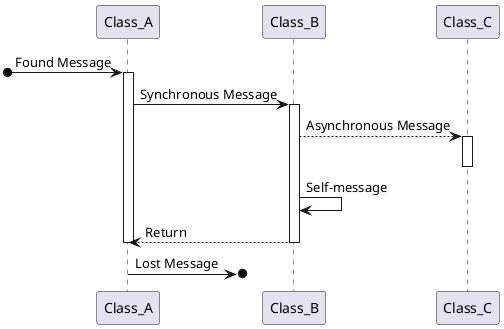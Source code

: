 @startuml
[o-> Class_A: Found Message
activate Class_A
Class_A -> Class_B: Synchronous Message
activate Class_B
Class_B --> Class_C: Asynchronous Message
activate Class_C
deactivate Class_C
Class_B -> Class_B: Self-message
return Return
deactivate Class_B
deactivate Class_A
Class_A ->o?: Lost Message
@enduml
